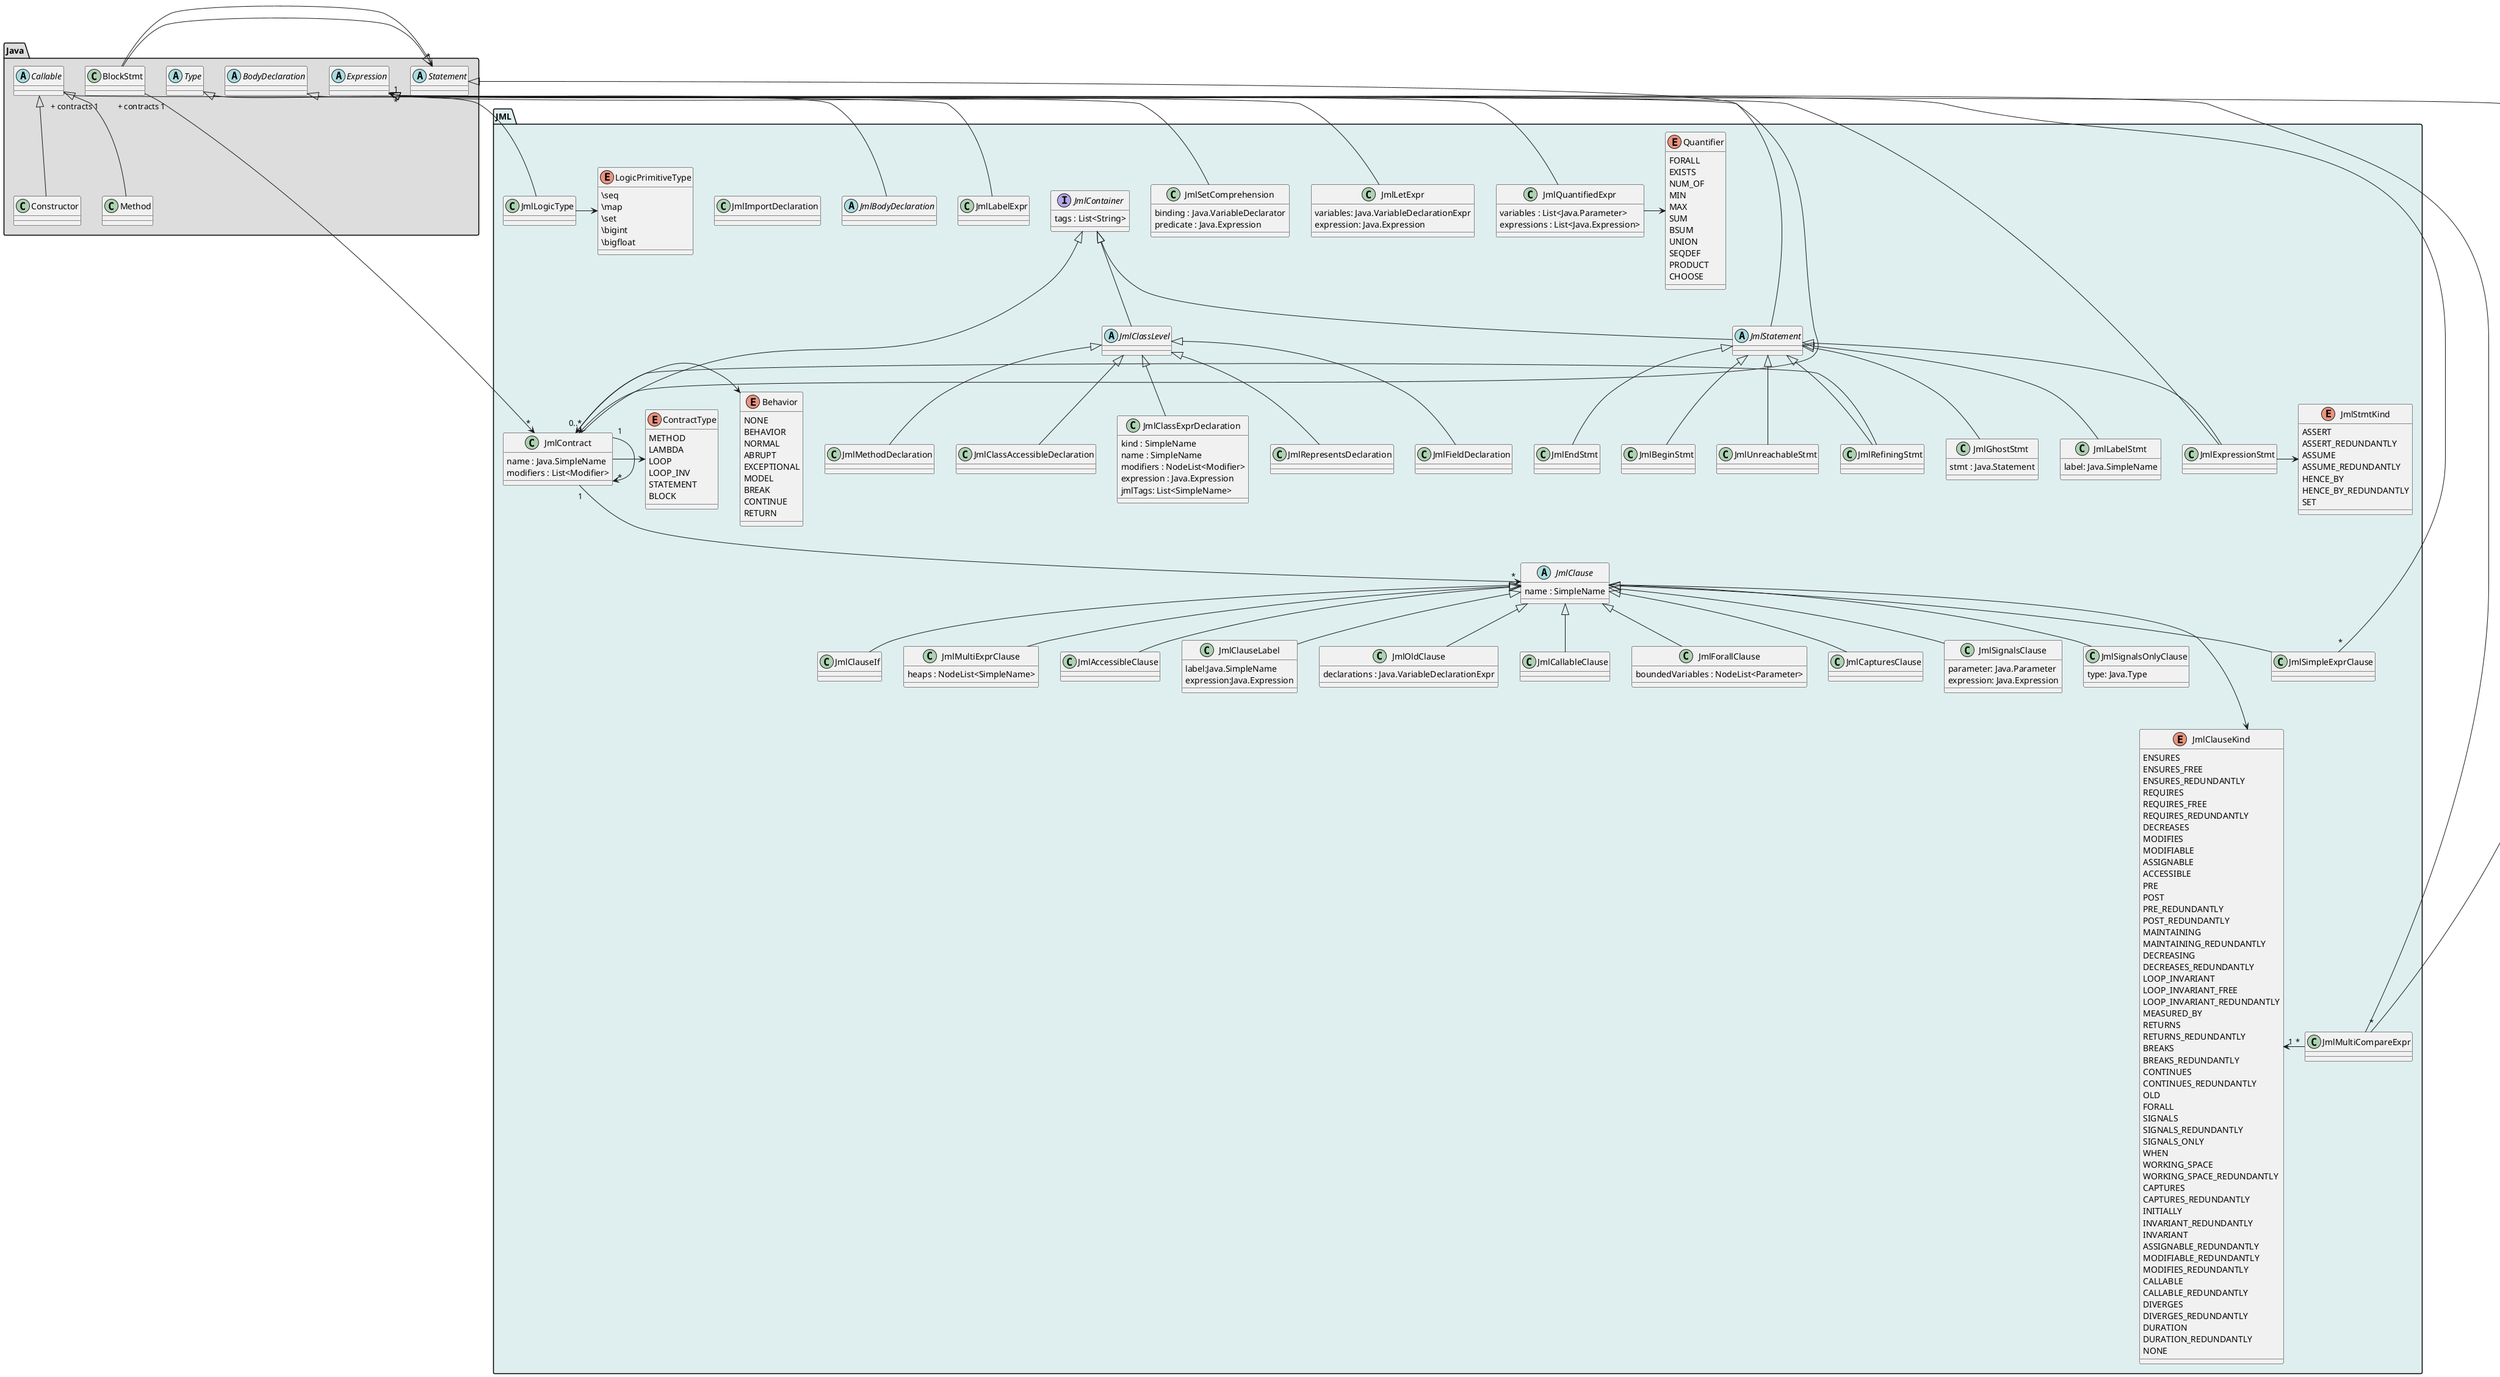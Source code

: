 @startuml

package "Java" #DDDDDD {
	abstract class Statement
	abstract class Expression
	abstract class BodyDeclaration

	abstract class Callable
	class Method extends Callable
	class Constructor extends Callable
	/'(Callable,"JML".JmlContract) . JmlContainer'/
	abstract class Type

	class BlockStmt extends Statement
	BlockStmt -> "*" Statement
}

package "JML" #DFEFEF {
interface JmlContainer {
	tags : List<String>
}

/'class Jmlish
class DefaultJmlContainer '/
abstract class JmlBodyDeclaration
enum Behavior {
    NONE
    BEHAVIOR
    NORMAL
    ABRUPT
    EXCEPTIONAL
    MODEL
    BREAK
    CONTINUE
    RETURN
}
abstract class JmlStatement extends Java.Statement, JmlContainer
class JmlBeginStmt extends JmlStatement {

}
class JmlUnreachableStmt extends JmlStatement
class JmlExpressionStmt extends JmlStatement {
	/'expression: Java.Expression'/
}
JmlExpressionStmt -> Java.Expression

class JmlGhostStmt extends JmlStatement {
	stmt : Java.Statement
}
class JmlRefiningStmt extends JmlStatement
JmlRefiningStmt -> JmlContract

class JmlLabelStmt extends JmlStatement {
	label: Java.SimpleName
}

class JmlEndStmt extends JmlStatement {}
class JmlLetExpr extends Java.Expression {
	variables: Java.VariableDeclarationExpr
	expression: Java.Expression
}
abstract class JmlClassLevel extends JmlContainer
class JmlRepresentsDeclaration extends JmlClassLevel
class JmlFieldDeclaration extends JmlClassLevel
class JmlMethodDeclaration extends JmlClassLevel
class JmlClassAccessibleDeclaration extends JmlClassLevel
class JmlClassExprDeclaration extends JmlClassLevel {
	kind : SimpleName
    name : SimpleName
    modifiers : NodeList<Modifier>
    expression : Java.Expression
    jmlTags: List<SimpleName>
}

class JmlQuantifiedExpr extends Java.Expression {
    /'private JmlBinder binder;'/
    variables : List<Java.Parameter>
    expressions : List<Java.Expression>
}
JmlQuantifiedExpr -> Quantifier
enum Quantifier {
        FORALL
        EXISTS
        NUM_OF
        MIN
        MAX
        SUM
        BSUM
        UNION
        SEQDEF
        PRODUCT
        CHOOSE
}

abstract class JmlClause {
	name : SimpleName
}
JmlClause ---> JmlClauseKind
enum JmlClauseKind {
    ENSURES
    ENSURES_FREE
    ENSURES_REDUNDANTLY
    REQUIRES
    REQUIRES_FREE
    REQUIRES_REDUNDANTLY
    DECREASES
    MODIFIES
    MODIFIABLE
    ASSIGNABLE
    ACCESSIBLE
    PRE
    POST
    PRE_REDUNDANTLY
    POST_REDUNDANTLY
    MAINTAINING
    MAINTAINING_REDUNDANTLY
    DECREASING
    DECREASES_REDUNDANTLY
    LOOP_INVARIANT
    LOOP_INVARIANT_FREE
    LOOP_INVARIANT_REDUNDANTLY
    MEASURED_BY
    RETURNS
    RETURNS_REDUNDANTLY
    BREAKS
    BREAKS_REDUNDANTLY
    CONTINUES
    CONTINUES_REDUNDANTLY
    OLD
    FORALL
    SIGNALS
    SIGNALS_REDUNDANTLY
    SIGNALS_ONLY
    WHEN
    WORKING_SPACE
    WORKING_SPACE_REDUNDANTLY
    CAPTURES
    CAPTURES_REDUNDANTLY
    INITIALLY
    INVARIANT_REDUNDANTLY
    INVARIANT
    ASSIGNABLE_REDUNDANTLY
    MODIFIABLE_REDUNDANTLY
    MODIFIES_REDUNDANTLY
    CALLABLE
    CALLABLE_REDUNDANTLY
    DIVERGES
    DIVERGES_REDUNDANTLY
    DURATION
    DURATION_REDUNDANTLY
    NONE
}

class JmlClauseIf extends JmlClause
class JmlMultiExprClause extends JmlClause {
        heaps : NodeList<SimpleName>
}
JmlMultiCompareExpr "*" -> "1" JmlClauseKind
JmlMultiCompareExpr "*" -> "*" Java.Expression

class JmlSimpleExprClause extends JmlClause {
	/'expression : Java.Expression'/
}
JmlSimpleExprClause "*" -> "1" Java.Expression

class JmlAccessibleClause extends JmlClause
class JmlClauseLabel extends JmlClause {
	label:Java.SimpleName
	expression:Java.Expression

}

class JmlOldClause extends JmlClause {
    declarations : Java.VariableDeclarationExpr
}
class JmlCallableClause extends JmlClause {

}
class JmlForallClause extends JmlClause {
    boundedVariables : NodeList<Parameter>
}
class JmlCapturesClause extends JmlClause
class JmlSignalsClause extends JmlClause {
	parameter: Java.Parameter
	expression: Java.Expression
}
class JmlSignalsOnlyClause extends JmlClause {
	type: Java.Type
}
class JmlMultiCompareExpr extends Java.Expression
class JmlImportDeclaration
class JmlSetComprehension extends Java.Expression {
	binding : Java.VariableDeclarator
	predicate : Java.Expression
}

class JmlLogicType extends Java.Type
JmlLogicType -> LogicPrimitiveType
enum LogicPrimitiveType {
	\seq
	\map
	\set
	\bigint
	\bigfloat
}

class JmlLabelExpr extends Java.Expression
abstract class JmlBodyDeclaration extends Java.BodyDeclaration

class JmlContract extends JmlContainer {
	/'type : ContractType'/
	name : Java.SimpleName
	modifiers : List<Modifier>
}
JmlContract "1" --> "*" JmlContract
JmlContract "1" --> "*" JmlClause
JmlContract -> ContractType

enum ContractType{
	METHOD
	LAMBDA
	LOOP
	LOOP_INV
	STATEMENT
	BLOCK
}
JmlContract -> Behavior

enum JmlStmtKind {
	ASSERT
	ASSERT_REDUNDANTLY
	ASSUME
	ASSUME_REDUNDANTLY
	HENCE_BY
	HENCE_BY_REDUNDANTLY
	SET
}

JmlExpressionStmt -> JmlStmtKind

}

Java.Callable "+ contracts 1" -> "0..*" JML.JmlContract

Java.BlockStmt "+ contracts 1" -> "*" JML.JmlContract


@enduml